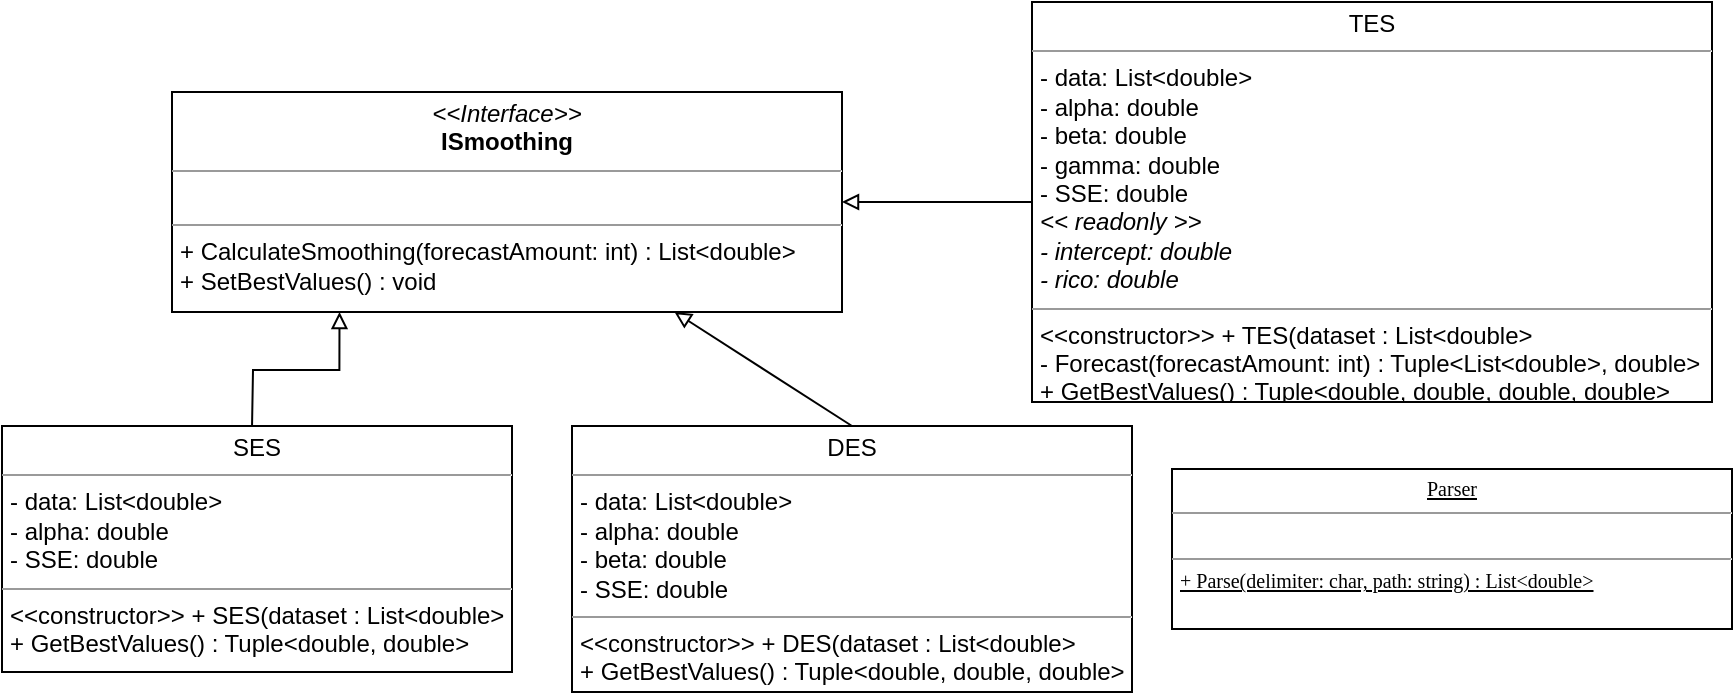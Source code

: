 <mxfile version="12.4.2" type="device" pages="1"><diagram id="C5RBs43oDa-KdzZeNtuy" name="Page-1"><mxGraphModel dx="1024" dy="1762" grid="1" gridSize="10" guides="1" tooltips="1" connect="1" arrows="1" fold="1" page="1" pageScale="1" pageWidth="827" pageHeight="1169" math="0" shadow="0"><root><mxCell id="WIyWlLk6GJQsqaUBKTNV-0"/><mxCell id="WIyWlLk6GJQsqaUBKTNV-1" parent="WIyWlLk6GJQsqaUBKTNV-0"/><mxCell id="4yBufpKOuUawlQNzU_mk-3" value="&lt;p style=&quot;margin: 0px ; margin-top: 4px ; text-align: center&quot;&gt;&lt;i&gt;&amp;lt;&amp;lt;Interface&amp;gt;&amp;gt;&lt;/i&gt;&lt;br&gt;&lt;b&gt;ISmoothing&lt;/b&gt;&lt;/p&gt;&lt;hr size=&quot;1&quot;&gt;&lt;p style=&quot;margin: 0px ; margin-left: 4px&quot;&gt;&lt;br&gt;&lt;/p&gt;&lt;hr size=&quot;1&quot;&gt;&lt;p style=&quot;margin: 0px ; margin-left: 4px&quot;&gt;+ CalculateSmoothing(forecastAmount: int) : List&amp;lt;double&amp;gt;&lt;/p&gt;&lt;p style=&quot;margin: 0px ; margin-left: 4px&quot;&gt;+ SetBestValues() : void&lt;/p&gt;" style="verticalAlign=top;align=left;overflow=fill;fontSize=12;fontFamily=Helvetica;html=1;rounded=0;shadow=0;comic=0;labelBackgroundColor=none;strokeColor=#000000;strokeWidth=1;fillColor=#ffffff;" parent="WIyWlLk6GJQsqaUBKTNV-1" vertex="1"><mxGeometry x="100" y="20" width="335" height="110" as="geometry"/></mxCell><mxCell id="4yBufpKOuUawlQNzU_mk-4" value="" style="endArrow=block;html=1;entryX=0.75;entryY=1;entryDx=0;entryDy=0;endFill=0;strokeWidth=1;exitX=0.5;exitY=0;exitDx=0;exitDy=0;" parent="WIyWlLk6GJQsqaUBKTNV-1" source="4yBufpKOuUawlQNzU_mk-9" target="4yBufpKOuUawlQNzU_mk-3" edge="1"><mxGeometry width="50" height="50" relative="1" as="geometry"><mxPoint x="346" y="180" as="sourcePoint"/><mxPoint x="310" y="166" as="targetPoint"/></mxGeometry></mxCell><mxCell id="4yBufpKOuUawlQNzU_mk-5" style="edgeStyle=orthogonalEdgeStyle;rounded=0;orthogonalLoop=1;jettySize=auto;html=1;exitX=0.5;exitY=0;exitDx=0;exitDy=0;entryX=0.25;entryY=1;entryDx=0;entryDy=0;endArrow=block;endFill=0;strokeWidth=1;" parent="WIyWlLk6GJQsqaUBKTNV-1" target="4yBufpKOuUawlQNzU_mk-3" edge="1"><mxGeometry relative="1" as="geometry"><mxPoint x="140" y="188" as="sourcePoint"/></mxGeometry></mxCell><mxCell id="4yBufpKOuUawlQNzU_mk-8" value="&lt;p style=&quot;margin: 0px ; margin-top: 4px ; text-align: center&quot;&gt;SES&lt;/p&gt;&lt;hr size=&quot;1&quot;&gt;&lt;p style=&quot;margin: 0px ; margin-left: 4px&quot;&gt;- data: List&amp;lt;double&amp;gt;&lt;/p&gt;&lt;p style=&quot;margin: 0px ; margin-left: 4px&quot;&gt;- alpha: double&lt;/p&gt;&lt;p style=&quot;margin: 0px ; margin-left: 4px&quot;&gt;- SSE: double&lt;/p&gt;&lt;hr size=&quot;1&quot;&gt;&lt;p style=&quot;margin: 0px ; margin-left: 4px&quot;&gt;&amp;lt;&amp;lt;constructor&amp;gt;&amp;gt; + SES(dataset : List&amp;lt;double&amp;gt;&lt;/p&gt;&lt;p style=&quot;margin: 0px ; margin-left: 4px&quot;&gt;+ GetBestValues() : Tuple&amp;lt;double, double&amp;gt;&lt;/p&gt;" style="verticalAlign=top;align=left;overflow=fill;fontSize=12;fontFamily=Helvetica;html=1;rounded=0;shadow=0;comic=0;labelBackgroundColor=none;strokeColor=#000000;strokeWidth=1;fillColor=#ffffff;" parent="WIyWlLk6GJQsqaUBKTNV-1" vertex="1"><mxGeometry x="15" y="187" width="255" height="123" as="geometry"/></mxCell><mxCell id="4yBufpKOuUawlQNzU_mk-9" value="&lt;p style=&quot;margin: 0px ; margin-top: 4px ; text-align: center&quot;&gt;DES&lt;/p&gt;&lt;hr size=&quot;1&quot;&gt;&lt;p style=&quot;margin: 0px ; margin-left: 4px&quot;&gt;- data: List&amp;lt;double&amp;gt;&lt;/p&gt;&lt;p style=&quot;margin: 0px ; margin-left: 4px&quot;&gt;- alpha: double&lt;/p&gt;&lt;p style=&quot;margin: 0px ; margin-left: 4px&quot;&gt;- beta: double&lt;/p&gt;&lt;p style=&quot;margin: 0px ; margin-left: 4px&quot;&gt;- SSE: double&lt;/p&gt;&lt;hr size=&quot;1&quot;&gt;&lt;p style=&quot;margin: 0px ; margin-left: 4px&quot;&gt;&amp;lt;&amp;lt;constructor&amp;gt;&amp;gt; + DES(dataset : List&amp;lt;double&amp;gt;&lt;br&gt;&lt;/p&gt;&lt;p style=&quot;margin: 0px ; margin-left: 4px&quot;&gt;+ GetBestValues() : Tuple&amp;lt;double, double, double&amp;gt;&lt;br&gt;&lt;/p&gt;" style="verticalAlign=top;align=left;overflow=fill;fontSize=12;fontFamily=Helvetica;html=1;rounded=0;shadow=0;comic=0;labelBackgroundColor=none;strokeColor=#000000;strokeWidth=1;fillColor=#ffffff;" parent="WIyWlLk6GJQsqaUBKTNV-1" vertex="1"><mxGeometry x="300" y="187" width="280" height="133" as="geometry"/></mxCell><mxCell id="4yBufpKOuUawlQNzU_mk-10" value="&lt;p style=&quot;margin: 0px ; margin-top: 4px ; text-align: center&quot;&gt;TES&lt;/p&gt;&lt;hr size=&quot;1&quot;&gt;&lt;p style=&quot;margin: 0px ; margin-left: 4px&quot;&gt;- data: List&amp;lt;double&amp;gt;&lt;/p&gt;&lt;p style=&quot;margin: 0px ; margin-left: 4px&quot;&gt;- alpha: double&lt;/p&gt;&lt;p style=&quot;margin: 0px ; margin-left: 4px&quot;&gt;- beta: double&lt;/p&gt;&lt;p style=&quot;margin: 0px ; margin-left: 4px&quot;&gt;- gamma: double&lt;/p&gt;&lt;p style=&quot;margin: 0px ; margin-left: 4px&quot;&gt;- SSE: double&lt;/p&gt;&lt;p style=&quot;margin: 0px ; margin-left: 4px&quot;&gt;&lt;i&gt;&amp;lt;&amp;lt; readonly &amp;gt;&amp;gt;&lt;/i&gt;&lt;/p&gt;&lt;p style=&quot;margin: 0px ; margin-left: 4px&quot;&gt;&lt;i&gt;- intercept: double&lt;/i&gt;&lt;/p&gt;&lt;p style=&quot;margin: 0px ; margin-left: 4px&quot;&gt;&lt;i&gt;- rico: double&lt;/i&gt;&lt;/p&gt;&lt;hr size=&quot;1&quot;&gt;&lt;p style=&quot;margin: 0px ; margin-left: 4px&quot;&gt;&amp;lt;&amp;lt;constructor&amp;gt;&amp;gt; + TES(dataset : List&amp;lt;double&amp;gt;&lt;br&gt;&lt;/p&gt;&lt;p style=&quot;margin: 0px ; margin-left: 4px&quot;&gt;- Forecast(forecastAmount: int) : Tuple&amp;lt;List&amp;lt;double&amp;gt;, double&amp;gt;&lt;/p&gt;&lt;p style=&quot;margin: 0px ; margin-left: 4px&quot;&gt;+ GetBestValues() : Tuple&amp;lt;double, double, double, double&amp;gt;&lt;/p&gt;" style="verticalAlign=top;align=left;overflow=fill;fontSize=12;fontFamily=Helvetica;html=1;rounded=0;shadow=0;comic=0;labelBackgroundColor=none;strokeColor=#000000;strokeWidth=1;fillColor=#ffffff;" parent="WIyWlLk6GJQsqaUBKTNV-1" vertex="1"><mxGeometry x="530" y="-25" width="340" height="200" as="geometry"/></mxCell><mxCell id="4yBufpKOuUawlQNzU_mk-12" value="&lt;p style=&quot;margin: 4px 0px 0px ; text-align: center ; font-size: 10px&quot;&gt;&lt;u&gt;&lt;span&gt;Parser&lt;/span&gt;&lt;br&gt;&lt;/u&gt;&lt;/p&gt;&lt;hr size=&quot;1&quot; style=&quot;font-size: 10px&quot;&gt;&lt;p style=&quot;margin: 0px 0px 0px 4px ; font-size: 10px&quot;&gt;&lt;br&gt;&lt;/p&gt;&lt;hr size=&quot;1&quot; style=&quot;font-size: 10px&quot;&gt;&lt;p style=&quot;margin: 0px 0px 0px 4px ; font-size: 10px&quot;&gt;&lt;font style=&quot;font-size: 10px&quot;&gt;&lt;u&gt;+ Parse(delimiter: char, path: string) : List&amp;lt;double&amp;gt;&lt;/u&gt;&lt;/font&gt;&lt;/p&gt;" style="verticalAlign=top;align=left;overflow=fill;fontSize=12;fontFamily=Verdana;html=1;rounded=0;shadow=0;comic=0;labelBackgroundColor=none;strokeColor=#000000;strokeWidth=1;fillColor=#ffffff;" parent="WIyWlLk6GJQsqaUBKTNV-1" vertex="1"><mxGeometry x="600" y="208.5" width="280" height="80" as="geometry"/></mxCell><mxCell id="bP6v6cYKNmQ7BLK2pUpw-0" value="" style="endArrow=block;html=1;entryX=1;entryY=0.5;entryDx=0;entryDy=0;endFill=0;strokeWidth=1;exitX=0;exitY=0.5;exitDx=0;exitDy=0;" edge="1" parent="WIyWlLk6GJQsqaUBKTNV-1" source="4yBufpKOuUawlQNzU_mk-10" target="4yBufpKOuUawlQNzU_mk-3"><mxGeometry width="50" height="50" relative="1" as="geometry"><mxPoint x="450" y="197" as="sourcePoint"/><mxPoint x="361.25" y="140" as="targetPoint"/></mxGeometry></mxCell></root></mxGraphModel></diagram></mxfile>